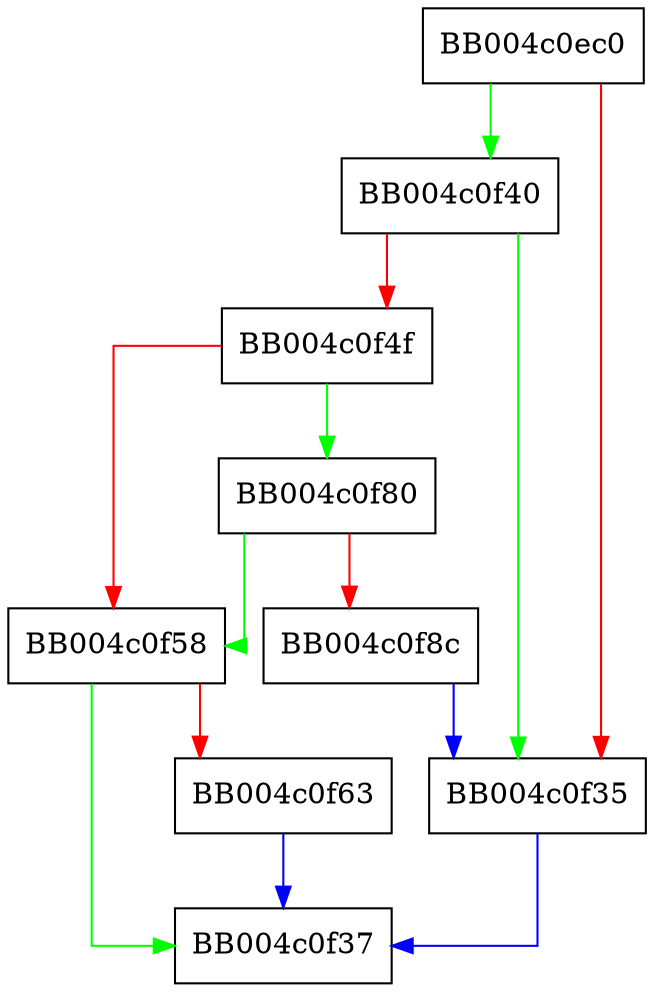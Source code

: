 digraph ossl_quic_wire_encode_frame_stream_hdr {
  node [shape="box"];
  graph [splines=ortho];
  BB004c0ec0 -> BB004c0f40 [color="green"];
  BB004c0ec0 -> BB004c0f35 [color="red"];
  BB004c0f35 -> BB004c0f37 [color="blue"];
  BB004c0f40 -> BB004c0f35 [color="green"];
  BB004c0f40 -> BB004c0f4f [color="red"];
  BB004c0f4f -> BB004c0f80 [color="green"];
  BB004c0f4f -> BB004c0f58 [color="red"];
  BB004c0f58 -> BB004c0f37 [color="green"];
  BB004c0f58 -> BB004c0f63 [color="red"];
  BB004c0f63 -> BB004c0f37 [color="blue"];
  BB004c0f80 -> BB004c0f58 [color="green"];
  BB004c0f80 -> BB004c0f8c [color="red"];
  BB004c0f8c -> BB004c0f35 [color="blue"];
}
